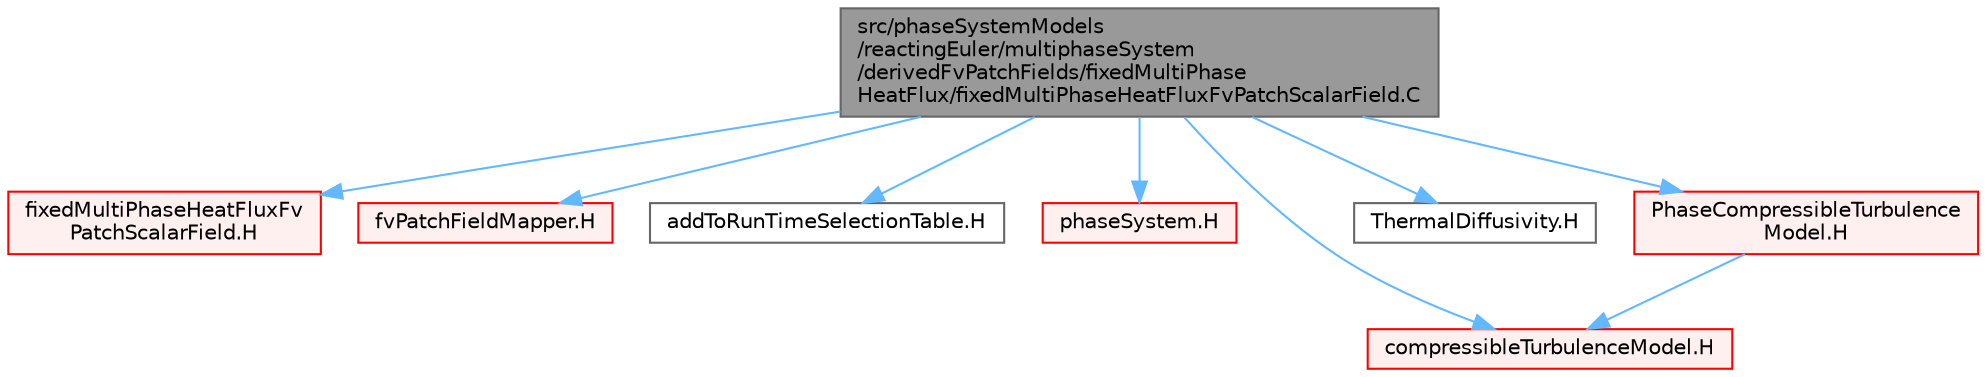 digraph "src/phaseSystemModels/reactingEuler/multiphaseSystem/derivedFvPatchFields/fixedMultiPhaseHeatFlux/fixedMultiPhaseHeatFluxFvPatchScalarField.C"
{
 // LATEX_PDF_SIZE
  bgcolor="transparent";
  edge [fontname=Helvetica,fontsize=10,labelfontname=Helvetica,labelfontsize=10];
  node [fontname=Helvetica,fontsize=10,shape=box,height=0.2,width=0.4];
  Node1 [id="Node000001",label="src/phaseSystemModels\l/reactingEuler/multiphaseSystem\l/derivedFvPatchFields/fixedMultiPhase\lHeatFlux/fixedMultiPhaseHeatFluxFvPatchScalarField.C",height=0.2,width=0.4,color="gray40", fillcolor="grey60", style="filled", fontcolor="black",tooltip=" "];
  Node1 -> Node2 [id="edge1_Node000001_Node000002",color="steelblue1",style="solid",tooltip=" "];
  Node2 [id="Node000002",label="fixedMultiPhaseHeatFluxFv\lPatchScalarField.H",height=0.2,width=0.4,color="red", fillcolor="#FFF0F0", style="filled",URL="$fixedMultiPhaseHeatFluxFvPatchScalarField_8H.html",tooltip=" "];
  Node1 -> Node268 [id="edge2_Node000001_Node000268",color="steelblue1",style="solid",tooltip=" "];
  Node268 [id="Node000268",label="fvPatchFieldMapper.H",height=0.2,width=0.4,color="red", fillcolor="#FFF0F0", style="filled",URL="$fvPatchFieldMapper_8H.html",tooltip=" "];
  Node1 -> Node269 [id="edge3_Node000001_Node000269",color="steelblue1",style="solid",tooltip=" "];
  Node269 [id="Node000269",label="addToRunTimeSelectionTable.H",height=0.2,width=0.4,color="grey40", fillcolor="white", style="filled",URL="$addToRunTimeSelectionTable_8H.html",tooltip="Macros for easy insertion into run-time selection tables."];
  Node1 -> Node270 [id="edge4_Node000001_Node000270",color="steelblue1",style="solid",tooltip=" "];
  Node270 [id="Node000270",label="phaseSystem.H",height=0.2,width=0.4,color="red", fillcolor="#FFF0F0", style="filled",URL="$phaseSystem_8H.html",tooltip=" "];
  Node1 -> Node418 [id="edge5_Node000001_Node000418",color="steelblue1",style="solid",tooltip=" "];
  Node418 [id="Node000418",label="compressibleTurbulenceModel.H",height=0.2,width=0.4,color="red", fillcolor="#FFF0F0", style="filled",URL="$compressibleTurbulenceModel_8H.html",tooltip=" "];
  Node1 -> Node421 [id="edge6_Node000001_Node000421",color="steelblue1",style="solid",tooltip=" "];
  Node421 [id="Node000421",label="ThermalDiffusivity.H",height=0.2,width=0.4,color="grey40", fillcolor="white", style="filled",URL="$ThermalDiffusivity_8H.html",tooltip=" "];
  Node1 -> Node422 [id="edge7_Node000001_Node000422",color="steelblue1",style="solid",tooltip=" "];
  Node422 [id="Node000422",label="PhaseCompressibleTurbulence\lModel.H",height=0.2,width=0.4,color="red", fillcolor="#FFF0F0", style="filled",URL="$PhaseCompressibleTurbulenceModel_8H.html",tooltip=" "];
  Node422 -> Node418 [id="edge8_Node000422_Node000418",color="steelblue1",style="solid",tooltip=" "];
}

